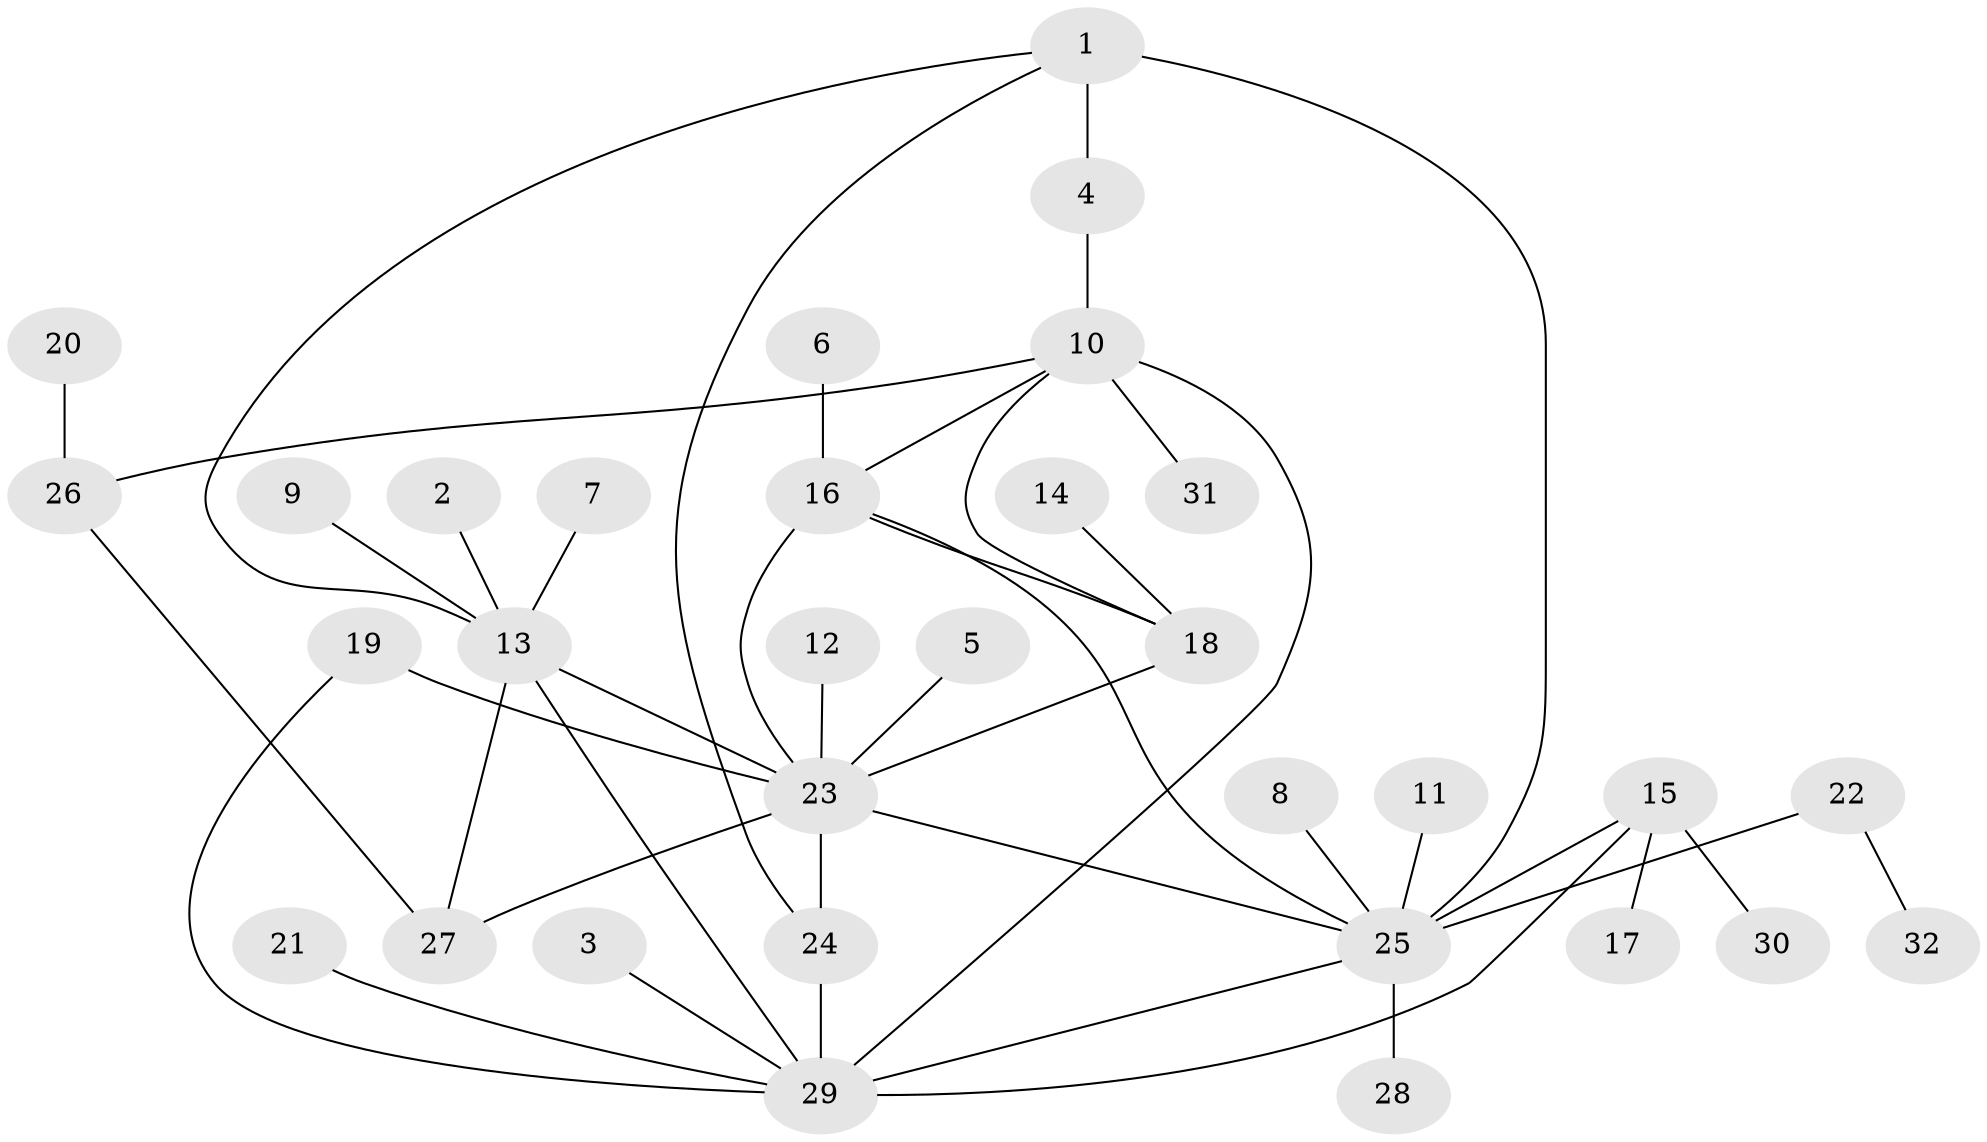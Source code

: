 // original degree distribution, {4: 0.046875, 9: 0.015625, 6: 0.078125, 3: 0.03125, 5: 0.0625, 7: 0.03125, 8: 0.015625, 1: 0.453125, 2: 0.265625}
// Generated by graph-tools (version 1.1) at 2025/26/03/09/25 03:26:36]
// undirected, 32 vertices, 44 edges
graph export_dot {
graph [start="1"]
  node [color=gray90,style=filled];
  1;
  2;
  3;
  4;
  5;
  6;
  7;
  8;
  9;
  10;
  11;
  12;
  13;
  14;
  15;
  16;
  17;
  18;
  19;
  20;
  21;
  22;
  23;
  24;
  25;
  26;
  27;
  28;
  29;
  30;
  31;
  32;
  1 -- 4 [weight=1.0];
  1 -- 13 [weight=1.0];
  1 -- 24 [weight=1.0];
  1 -- 25 [weight=2.0];
  2 -- 13 [weight=1.0];
  3 -- 29 [weight=1.0];
  4 -- 10 [weight=1.0];
  5 -- 23 [weight=1.0];
  6 -- 16 [weight=1.0];
  7 -- 13 [weight=1.0];
  8 -- 25 [weight=1.0];
  9 -- 13 [weight=1.0];
  10 -- 16 [weight=1.0];
  10 -- 18 [weight=1.0];
  10 -- 26 [weight=1.0];
  10 -- 29 [weight=2.0];
  10 -- 31 [weight=1.0];
  11 -- 25 [weight=1.0];
  12 -- 23 [weight=1.0];
  13 -- 23 [weight=1.0];
  13 -- 27 [weight=1.0];
  13 -- 29 [weight=1.0];
  14 -- 18 [weight=1.0];
  15 -- 17 [weight=1.0];
  15 -- 25 [weight=1.0];
  15 -- 29 [weight=2.0];
  15 -- 30 [weight=1.0];
  16 -- 18 [weight=1.0];
  16 -- 23 [weight=1.0];
  16 -- 25 [weight=1.0];
  18 -- 23 [weight=1.0];
  19 -- 23 [weight=1.0];
  19 -- 29 [weight=1.0];
  20 -- 26 [weight=1.0];
  21 -- 29 [weight=1.0];
  22 -- 25 [weight=1.0];
  22 -- 32 [weight=1.0];
  23 -- 24 [weight=2.0];
  23 -- 25 [weight=1.0];
  23 -- 27 [weight=1.0];
  24 -- 29 [weight=2.0];
  25 -- 28 [weight=1.0];
  25 -- 29 [weight=1.0];
  26 -- 27 [weight=1.0];
}
